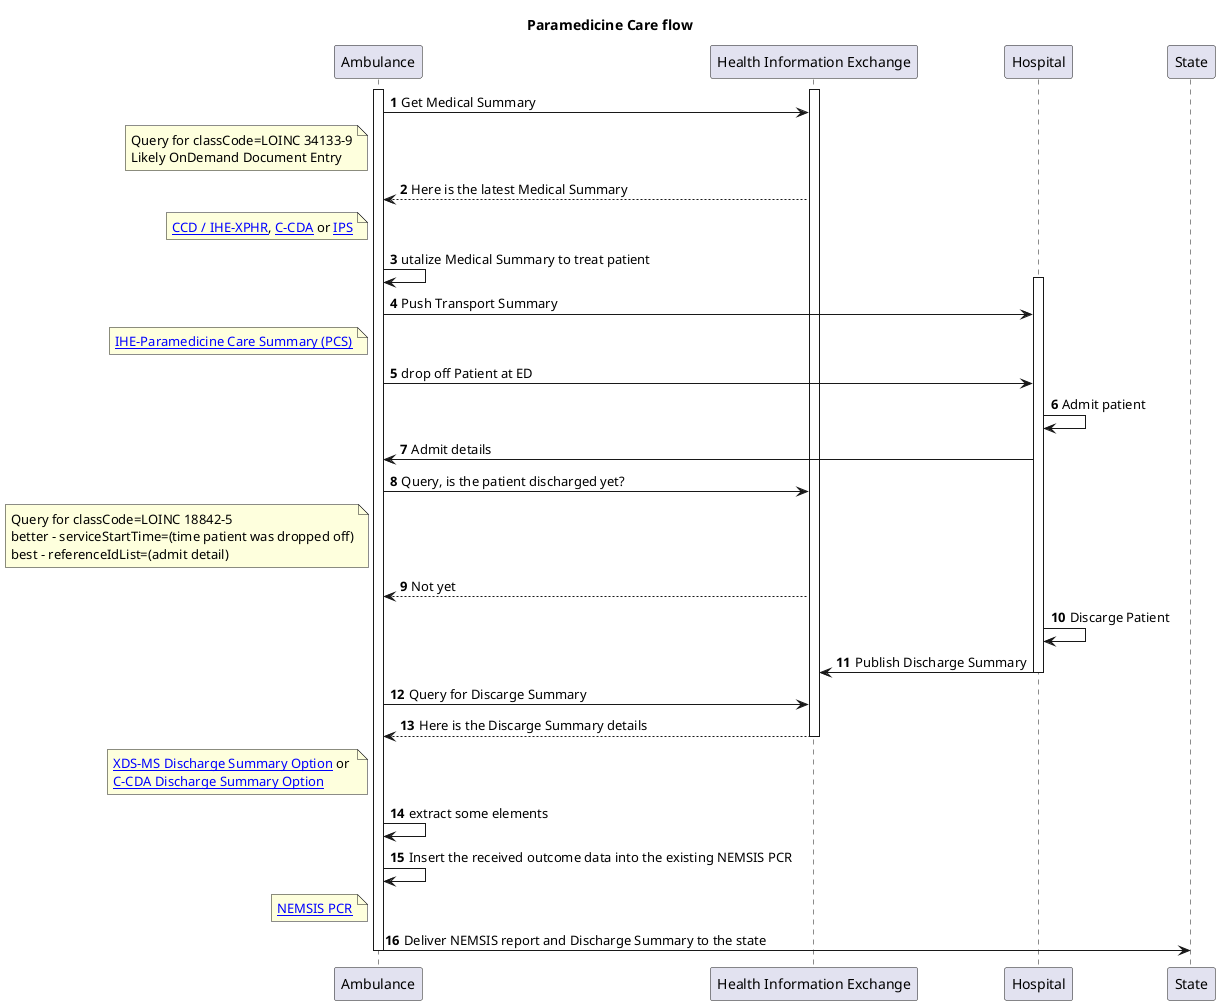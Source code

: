 @startuml
title Paramedicine Care flow
participant "Ambulance" as Ambulance
participant "Health Information Exchange" as HIE [[https://profiles.ihe.net/ITI/HIE-Whitepaper/index.html HIE-Whitepaper]]
autonumber
activate Ambulance
activate HIE
Ambulance -> HIE: Get Medical Summary
Note left of Ambulance: Query for classCode=LOINC 34133-9\nLikely OnDemand Document Entry
Ambulance <-- HIE: Here is the latest Medical Summary
Note left of Ambulance: [[https://www.ihe.net/uploadedFiles/Documents/PCC/IHE_PCC_TF_Vol1.pdf#nameddest=4_Exchange_of_Personal_Health_R CCD / IHE-XPHR]], [[https://www.hl7.org/ccdasearch/ C-CDA]] or [[https://hl7.org/fhir/uv/ips/ IPS]]

Ambulance -> Ambulance: utalize Medical Summary to treat patient

activate Hospital
Ambulance -> Hospital: Push Transport Summary 
Note left of Ambulance: [[https://www.ihe.net//uploadedFiles/Documents/PCC/IHE_PCC_Suppl_PCS.pdf IHE-Paramedicine Care Summary (PCS)]]

Ambulance -> Hospital: drop off Patient at ED

Hospital-> Hospital: Admit patient

Hospital -> Ambulance: Admit details

Ambulance -> HIE: Query, is the patient discharged yet? 
Note left of Ambulance: Query for classCode=LOINC 18842-5\nbetter - serviceStartTime=(time patient was dropped off)\nbest - referenceIdList=(admit detail)
Ambulance <-- HIE: Not yet

Hospital -> Hospital: Discarge Patient
Hospital -> HIE: Publish Discharge Summary
deactivate Hospital

Ambulance -> HIE: Query for Discarge Summary
Ambulance <-- HIE: Here is the Discarge Summary details
Note left of Ambulance: [[https://www.ihe.net/uploadedFiles/Documents/PCC/IHE_PCC_TF_Vol1.pdf#nameddest=3_4_2_2_Discharge_Summary_Optio XDS-MS Discharge Summary Option]] or \n[[https://www.hl7.org/ccdasearch/templates/2.16.840.1.113883.10.20.22.1.8.html C-CDA Discharge Summary Option]]
deactivate HIE

Ambulance -> Ambulance: extract some elements
Ambulance -> Ambulance: Insert the received outcome data into the existing NEMSIS PCR
Note left of Ambulance: [[https://nemsis.org/technical-resources NEMSIS PCR]]
Ambulance -> State: Deliver NEMSIS report and Discharge Summary to the state

deactivate Ambulance

@enduml
